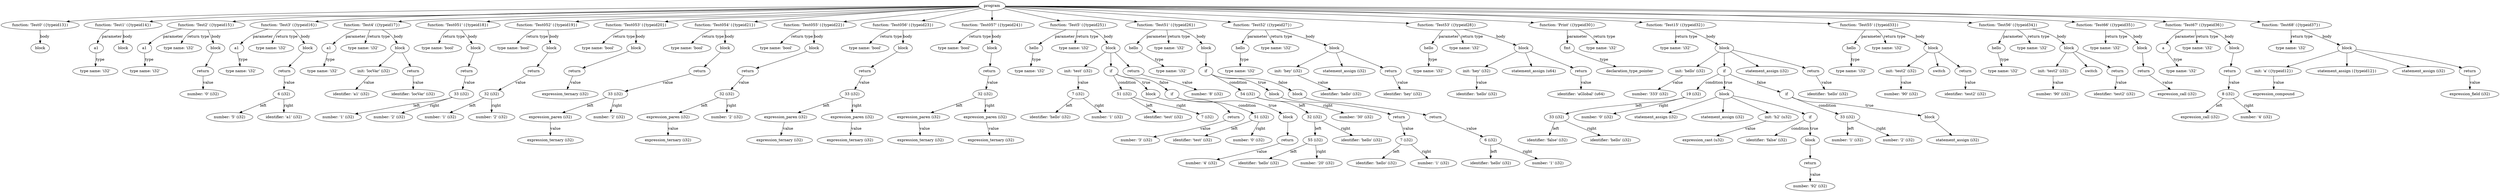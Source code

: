 digraph G {
"0x555555570660" [label="program"]
"0x555555570cb0" [label="function: 'Test0' ({typeid13})"]
"0x555555570d20" [label="block"]
"0x555555570cb0" -> "0x555555570d20" [label="body"]
"0x555555570660" -> "0x555555570cb0";
"0x555555570e70" [label="function: 'Test1' ({typeid14})"]
"0x555555570d90" [label="a1"]
"0x555555570e00" [label="type name: 'i32'"]
"0x555555570d90" -> "0x555555570e00" [label="type"]
"0x555555570e70" -> "0x555555570d90" [label="parameter"]
"0x555555570ee0" [label="block"]
"0x555555570e70" -> "0x555555570ee0" [label="body"]
"0x555555570660" -> "0x555555570e70";
"0x5555555710c0" [label="function: 'Test2' ({typeid15})"]
"0x555555570f70" [label="a1"]
"0x555555570fe0" [label="type name: 'i32'"]
"0x555555570f70" -> "0x555555570fe0" [label="type"]
"0x5555555710c0" -> "0x555555570f70" [label="parameter"]
"0x555555571050" [label="type name: 'i32'"]
"0x555555571130" [label="block"]
"0x5555555711c0" [label="return"]
"0x555555571230" [label="number: '0' (i32)"]
"0x5555555711c0" -> "0x555555571230" [label="value"]
"0x555555571130" -> "0x5555555711c0" [label=""]
"0x5555555710c0" -> "0x555555571050" [label="return type"]
"0x5555555710c0" -> "0x555555571130" [label="body"]
"0x555555570660" -> "0x5555555710c0";
"0x555555571410" [label="function: 'Test3' ({typeid16})"]
"0x5555555712c0" [label="a1"]
"0x555555571330" [label="type name: 'i32'"]
"0x5555555712c0" -> "0x555555571330" [label="type"]
"0x555555571410" -> "0x5555555712c0" [label="parameter"]
"0x5555555713a0" [label="type name: 'i32'"]
"0x555555571480" [label="block"]
"0x555555571510" [label="return"]
"0x5555555715f0" [label="6 (i32)"]
"0x555555571580" [label="number: '5' (i32)"]
"0x555555571660" [label="identifier: 'a1' (i32)"]
"0x5555555715f0" -> "0x555555571580" [label="left"]
"0x5555555715f0" -> "0x555555571660" [label="right"]
"0x555555571510" -> "0x5555555715f0" [label="value"]
"0x555555571480" -> "0x555555571510" [label=""]
"0x555555571410" -> "0x5555555713a0" [label="return type"]
"0x555555571410" -> "0x555555571480" [label="body"]
"0x555555570660" -> "0x555555571410";
"0x5555555718d0" [label="function: 'Test4' ({typeid17})"]
"0x555555571780" [label="a1"]
"0x5555555717f0" [label="type name: 'i32'"]
"0x555555571780" -> "0x5555555717f0" [label="type"]
"0x5555555718d0" -> "0x555555571780" [label="parameter"]
"0x555555571860" [label="type name: 'i32'"]
"0x555555571940" [label="block"]
"0x555555571a40" [label="init: 'locVar' (i32)"]
"0x555555571ab0" [label="identifier: 'a1' (i32)"]
"0x555555571a40" -> "0x555555571ab0" [label="value"]
"0x555555571940" -> "0x555555571a40" [label=""]
"0x555555571b20" [label="return"]
"0x555555571b90" [label="identifier: 'locVar' (i32)"]
"0x555555571b20" -> "0x555555571b90" [label="value"]
"0x555555571940" -> "0x555555571b20" [label=""]
"0x5555555718d0" -> "0x555555571860" [label="return type"]
"0x5555555718d0" -> "0x555555571940" [label="body"]
"0x555555570660" -> "0x5555555718d0";
"0x555555571c70" [label="function: 'Test051' ({typeid18})"]
"0x555555571c00" [label="type name: 'bool'"]
"0x555555571ce0" [label="block"]
"0x555555571d70" [label="return"]
"0x555555571e50" [label="33 (i32)"]
"0x555555571de0" [label="number: '1' (i32)"]
"0x555555571ec0" [label="number: '2' (i32)"]
"0x555555571e50" -> "0x555555571de0" [label="left"]
"0x555555571e50" -> "0x555555571ec0" [label="right"]
"0x555555571d70" -> "0x555555571e50" [label="value"]
"0x555555571ce0" -> "0x555555571d70" [label=""]
"0x555555571c70" -> "0x555555571c00" [label="return type"]
"0x555555571c70" -> "0x555555571ce0" [label="body"]
"0x555555570660" -> "0x555555571c70";
"0x555555571fa0" [label="function: 'Test052' ({typeid19})"]
"0x555555571f30" [label="type name: 'bool'"]
"0x555555572010" [label="block"]
"0x5555555720a0" [label="return"]
"0x555555572180" [label="32 (i32)"]
"0x555555572110" [label="number: '1' (i32)"]
"0x5555555721f0" [label="number: '2' (i32)"]
"0x555555572180" -> "0x555555572110" [label="left"]
"0x555555572180" -> "0x5555555721f0" [label="right"]
"0x5555555720a0" -> "0x555555572180" [label="value"]
"0x555555572010" -> "0x5555555720a0" [label=""]
"0x555555571fa0" -> "0x555555571f30" [label="return type"]
"0x555555571fa0" -> "0x555555572010" [label="body"]
"0x555555570660" -> "0x555555571fa0";
"0x5555555722d0" [label="function: 'Test053' ({typeid20})"]
"0x555555572260" [label="type name: 'bool'"]
"0x55555557e740" [label="block"]
"0x55555557e7b0" [label="return"]
"0x55555557e970" [label="expression_ternary (i32)"]
"0x55555557e7b0" -> "0x55555557e970" [label="value"]
"0x55555557e740" -> "0x55555557e7b0" [label=""]
"0x5555555722d0" -> "0x555555572260" [label="return type"]
"0x5555555722d0" -> "0x55555557e740" [label="body"]
"0x555555570660" -> "0x5555555722d0";
"0x55555557ea50" [label="function: 'Test054' ({typeid21})"]
"0x55555557e9e0" [label="type name: 'bool'"]
"0x55555557eac0" [label="block"]
"0x55555557eb50" [label="return"]
"0x55555557edf0" [label="33 (i32)"]
"0x55555557ebc0" [label="expression_paren (i32)"]
"0x55555557ed80" [label="expression_ternary (i32)"]
"0x55555557ebc0" -> "0x55555557ed80" [label="value"]
"0x55555557ee60" [label="number: '2' (i32)"]
"0x55555557edf0" -> "0x55555557ebc0" [label="left"]
"0x55555557edf0" -> "0x55555557ee60" [label="right"]
"0x55555557eb50" -> "0x55555557edf0" [label="value"]
"0x55555557eac0" -> "0x55555557eb50" [label=""]
"0x55555557ea50" -> "0x55555557e9e0" [label="return type"]
"0x55555557ea50" -> "0x55555557eac0" [label="body"]
"0x555555570660" -> "0x55555557ea50";
"0x55555557ef40" [label="function: 'Test055' ({typeid22})"]
"0x55555557eed0" [label="type name: 'bool'"]
"0x55555557efb0" [label="block"]
"0x55555557f040" [label="return"]
"0x55555557f2e0" [label="32 (i32)"]
"0x55555557f0b0" [label="expression_paren (i32)"]
"0x55555557f270" [label="expression_ternary (i32)"]
"0x55555557f0b0" -> "0x55555557f270" [label="value"]
"0x55555557f350" [label="number: '2' (i32)"]
"0x55555557f2e0" -> "0x55555557f0b0" [label="left"]
"0x55555557f2e0" -> "0x55555557f350" [label="right"]
"0x55555557f040" -> "0x55555557f2e0" [label="value"]
"0x55555557efb0" -> "0x55555557f040" [label=""]
"0x55555557ef40" -> "0x55555557eed0" [label="return type"]
"0x55555557ef40" -> "0x55555557efb0" [label="body"]
"0x555555570660" -> "0x55555557ef40";
"0x55555557f430" [label="function: 'Test056' ({typeid23})"]
"0x55555557f3c0" [label="type name: 'bool'"]
"0x55555557f4a0" [label="block"]
"0x55555557f530" [label="return"]
"0x55555557f7d0" [label="33 (i32)"]
"0x55555557f5a0" [label="expression_paren (i32)"]
"0x55555557f760" [label="expression_ternary (i32)"]
"0x55555557f5a0" -> "0x55555557f760" [label="value"]
"0x55555557f840" [label="expression_paren (i32)"]
"0x55555557fa00" [label="expression_ternary (i32)"]
"0x55555557f840" -> "0x55555557fa00" [label="value"]
"0x55555557f7d0" -> "0x55555557f5a0" [label="left"]
"0x55555557f7d0" -> "0x55555557f840" [label="right"]
"0x55555557f530" -> "0x55555557f7d0" [label="value"]
"0x55555557f4a0" -> "0x55555557f530" [label=""]
"0x55555557f430" -> "0x55555557f3c0" [label="return type"]
"0x55555557f430" -> "0x55555557f4a0" [label="body"]
"0x555555570660" -> "0x55555557f430";
"0x55555557fae0" [label="function: 'Test057' ({typeid24})"]
"0x55555557fa70" [label="type name: 'bool'"]
"0x55555557fb50" [label="block"]
"0x55555557fbe0" [label="return"]
"0x55555557fe80" [label="32 (i32)"]
"0x55555557fc50" [label="expression_paren (i32)"]
"0x55555557fe10" [label="expression_ternary (i32)"]
"0x55555557fc50" -> "0x55555557fe10" [label="value"]
"0x55555557fef0" [label="expression_paren (i32)"]
"0x5555555800b0" [label="expression_ternary (i32)"]
"0x55555557fef0" -> "0x5555555800b0" [label="value"]
"0x55555557fe80" -> "0x55555557fc50" [label="left"]
"0x55555557fe80" -> "0x55555557fef0" [label="right"]
"0x55555557fbe0" -> "0x55555557fe80" [label="value"]
"0x55555557fb50" -> "0x55555557fbe0" [label=""]
"0x55555557fae0" -> "0x55555557fa70" [label="return type"]
"0x55555557fae0" -> "0x55555557fb50" [label="body"]
"0x555555570660" -> "0x55555557fae0";
"0x5555555803a0" [label="function: 'Test5' ({typeid25})"]
"0x555555580250" [label="hello"]
"0x5555555802c0" [label="type name: 'i32'"]
"0x555555580250" -> "0x5555555802c0" [label="type"]
"0x5555555803a0" -> "0x555555580250" [label="parameter"]
"0x555555580330" [label="type name: 'i32'"]
"0x555555580410" [label="block"]
"0x555555580510" [label="init: 'test' (i32)"]
"0x5555555805f0" [label="7 (i32)"]
"0x555555580580" [label="identifier: 'hello' (i32)"]
"0x555555580660" [label="number: '1' (i32)"]
"0x5555555805f0" -> "0x555555580580" [label="left"]
"0x5555555805f0" -> "0x555555580660" [label="right"]
"0x555555580510" -> "0x5555555805f0" [label="value"]
"0x555555580410" -> "0x555555580510" [label=""]
"0x555555580d30" [label="if"]
"0x555555580740" [label="51 (i32)"]
"0x5555555806d0" [label="identifier: 'test' (i32)"]
"0x5555555807b0" [label="7 (i32)"]
"0x555555580740" -> "0x5555555806d0" [label="left"]
"0x555555580740" -> "0x5555555807b0" [label="right"]
"0x555555580890" [label="block"]
"0x555555580920" [label="return"]
"0x555555580990" [label="number: '3' (i32)"]
"0x555555580920" -> "0x555555580990" [label="value"]
"0x555555580890" -> "0x555555580920" [label=""]
"0x555555580cc0" [label="if"]
"0x555555580a70" [label="51 (i32)"]
"0x555555580a00" [label="identifier: 'test' (i32)"]
"0x555555580ae0" [label="number: '0' (i32)"]
"0x555555580a70" -> "0x555555580a00" [label="left"]
"0x555555580a70" -> "0x555555580ae0" [label="right"]
"0x555555580b50" [label="block"]
"0x555555580be0" [label="return"]
"0x555555580c50" [label="number: '4' (i32)"]
"0x555555580be0" -> "0x555555580c50" [label="value"]
"0x555555580b50" -> "0x555555580be0" [label=""]
"0x555555580cc0" -> "0x555555580a70" [label="condition"]
"0x555555580cc0" -> "0x555555580b50" [label="true"]
"0x555555580d30" -> "0x555555580740" [label="condition"]
"0x555555580d30" -> "0x555555580890" [label="true"]
"0x555555580d30" -> "0x555555580cc0" [label="false"]
"0x555555580410" -> "0x555555580d30" [label=""]
"0x555555580dd0" [label="return"]
"0x555555580e40" [label="number: '8' (i32)"]
"0x555555580dd0" -> "0x555555580e40" [label="value"]
"0x555555580410" -> "0x555555580dd0" [label=""]
"0x5555555803a0" -> "0x555555580330" [label="return type"]
"0x5555555803a0" -> "0x555555580410" [label="body"]
"0x555555570660" -> "0x5555555803a0";
"0x555555581000" [label="function: 'Test51' ({typeid26})"]
"0x555555580eb0" [label="hello"]
"0x555555580f20" [label="type name: 'i32'"]
"0x555555580eb0" -> "0x555555580f20" [label="type"]
"0x555555581000" -> "0x555555580eb0" [label="parameter"]
"0x555555580f90" [label="type name: 'i32'"]
"0x555555581070" [label="block"]
"0x5555555818b0" [label="if"]
"0x555555581330" [label="54 (i32)"]
"0x555555581250" [label="32 (i32)"]
"0x555555581170" [label="55 (i32)"]
"0x555555581100" [label="identifier: 'hello' (i32)"]
"0x5555555811e0" [label="number: '20' (i32)"]
"0x555555581170" -> "0x555555581100" [label="left"]
"0x555555581170" -> "0x5555555811e0" [label="right"]
"0x5555555812c0" [label="identifier: 'hello' (i32)"]
"0x555555581250" -> "0x555555581170" [label="left"]
"0x555555581250" -> "0x5555555812c0" [label="right"]
"0x5555555813a0" [label="number: '30' (i32)"]
"0x555555581330" -> "0x555555581250" [label="left"]
"0x555555581330" -> "0x5555555813a0" [label="right"]
"0x555555581410" [label="block"]
"0x5555555814a0" [label="return"]
"0x555555581580" [label="7 (i32)"]
"0x555555581510" [label="identifier: 'hello' (i32)"]
"0x5555555815f0" [label="number: '1' (i32)"]
"0x555555581580" -> "0x555555581510" [label="left"]
"0x555555581580" -> "0x5555555815f0" [label="right"]
"0x5555555814a0" -> "0x555555581580" [label="value"]
"0x555555581410" -> "0x5555555814a0" [label=""]
"0x555555581660" [label="block"]
"0x5555555816f0" [label="return"]
"0x5555555817d0" [label="6 (i32)"]
"0x555555581760" [label="identifier: 'hello' (i32)"]
"0x555555581840" [label="number: '1' (i32)"]
"0x5555555817d0" -> "0x555555581760" [label="left"]
"0x5555555817d0" -> "0x555555581840" [label="right"]
"0x5555555816f0" -> "0x5555555817d0" [label="value"]
"0x555555581660" -> "0x5555555816f0" [label=""]
"0x5555555818b0" -> "0x555555581330" [label="condition"]
"0x5555555818b0" -> "0x555555581410" [label="true"]
"0x5555555818b0" -> "0x555555581660" [label="false"]
"0x555555581070" -> "0x5555555818b0" [label=""]
"0x555555581000" -> "0x555555580f90" [label="return type"]
"0x555555581000" -> "0x555555581070" [label="body"]
"0x555555570660" -> "0x555555581000";
"0x555555581a90" [label="function: 'Test52' ({typeid27})"]
"0x555555581940" [label="hello"]
"0x5555555819b0" [label="type name: 'i32'"]
"0x555555581940" -> "0x5555555819b0" [label="type"]
"0x555555581a90" -> "0x555555581940" [label="parameter"]
"0x555555581a20" [label="type name: 'i32'"]
"0x555555581b00" [label="block"]
"0x555555581c00" [label="init: 'hey' (i32)"]
"0x555555581c70" [label="identifier: 'hello' (i32)"]
"0x555555581c00" -> "0x555555581c70" [label="value"]
"0x555555581b00" -> "0x555555581c00" [label=""]
"0x555555581d50" [label="statement_assign (i32)"]
"0x555555581b00" -> "0x555555581d50" [label=""]
"0x555555581e60" [label="return"]
"0x555555581ed0" [label="identifier: 'hey' (i32)"]
"0x555555581e60" -> "0x555555581ed0" [label="value"]
"0x555555581b00" -> "0x555555581e60" [label=""]
"0x555555581a90" -> "0x555555581a20" [label="return type"]
"0x555555581a90" -> "0x555555581b00" [label="body"]
"0x555555570660" -> "0x555555581a90";
"0x555555582090" [label="function: 'Test53' ({typeid28})"]
"0x555555581f40" [label="hello"]
"0x555555581fb0" [label="type name: 'i32'"]
"0x555555581f40" -> "0x555555581fb0" [label="type"]
"0x555555582090" -> "0x555555581f40" [label="parameter"]
"0x555555582020" [label="type name: 'i32'"]
"0x555555582100" [label="block"]
"0x555555582200" [label="init: 'hey' (i32)"]
"0x555555582270" [label="identifier: 'hello' (i32)"]
"0x555555582200" -> "0x555555582270" [label="value"]
"0x555555582100" -> "0x555555582200" [label=""]
"0x555555582350" [label="statement_assign (u64)"]
"0x555555582100" -> "0x555555582350" [label=""]
"0x555555582540" [label="return"]
"0x5555555825b0" [label="identifier: 'aGlobal' (u64)"]
"0x555555582540" -> "0x5555555825b0" [label="value"]
"0x555555582100" -> "0x555555582540" [label=""]
"0x555555582090" -> "0x555555582020" [label="return type"]
"0x555555582090" -> "0x555555582100" [label="body"]
"0x555555570660" -> "0x555555582090";
"0x5555555827e0" [label="function: 'Print' ({typeid30})"]
"0x555555582620" [label="fmt"]
"0x555555582700" [label="declaration_type_pointer"]
"0x555555582620" -> "0x555555582700" [label="type"]
"0x5555555827e0" -> "0x555555582620" [label="parameter"]
"0x555555582770" [label="type name: 'i32'"]
"0x5555555827e0" -> "0x555555582770" [label="return type"]
"0x555555570660" -> "0x5555555827e0";
"0x5555555828c0" [label="function: 'Test15' ({typeid32})"]
"0x555555582850" [label="type name: 'i32'"]
"0x555555582930" [label="block"]
"0x555555582a30" [label="init: 'hello' (i32)"]
"0x555555582aa0" [label="number: '333' (i32)"]
"0x555555582a30" -> "0x555555582aa0" [label="value"]
"0x555555582930" -> "0x555555582a30" [label=""]
"0x5555555838f0" [label="if"]
"0x555555582c60" [label="19 (i32)"]
"0x555555582b80" [label="33 (i32)"]
"0x555555582b10" [label="identifier: 'false' (i32)"]
"0x555555582bf0" [label="identifier: 'hello' (i32)"]
"0x555555582b80" -> "0x555555582b10" [label="left"]
"0x555555582b80" -> "0x555555582bf0" [label="right"]
"0x555555582cd0" [label="number: '0' (i32)"]
"0x555555582c60" -> "0x555555582b80" [label="left"]
"0x555555582c60" -> "0x555555582cd0" [label="right"]
"0x555555582d40" [label="block"]
"0x555555582e40" [label="statement_assign (i32)"]
"0x555555582d40" -> "0x555555582e40" [label=""]
"0x555555582f90" [label="statement_assign (i32)"]
"0x555555582d40" -> "0x555555582f90" [label=""]
"0x555555583110" [label="init: 'h2' (u32)"]
"0x5555555831f0" [label="expression_cast (u32)"]
"0x555555583110" -> "0x5555555831f0" [label="value"]
"0x555555582d40" -> "0x555555583110" [label=""]
"0x5555555834e0" [label="if"]
"0x555555583320" [label="identifier: 'false' (i32)"]
"0x555555583390" [label="block"]
"0x555555583400" [label="return"]
"0x555555583470" [label="number: '92' (i32)"]
"0x555555583400" -> "0x555555583470" [label="value"]
"0x555555583390" -> "0x555555583400" [label=""]
"0x5555555834e0" -> "0x555555583320" [label="condition"]
"0x5555555834e0" -> "0x555555583390" [label="true"]
"0x555555582d40" -> "0x5555555834e0" [label=""]
"0x555555583880" [label="if"]
"0x5555555835c0" [label="33 (i32)"]
"0x555555583550" [label="number: '1' (i32)"]
"0x555555583630" [label="number: '2' (i32)"]
"0x5555555835c0" -> "0x555555583550" [label="left"]
"0x5555555835c0" -> "0x555555583630" [label="right"]
"0x5555555836a0" [label="block"]
"0x5555555837a0" [label="statement_assign (i32)"]
"0x5555555836a0" -> "0x5555555837a0" [label=""]
"0x555555583880" -> "0x5555555835c0" [label="condition"]
"0x555555583880" -> "0x5555555836a0" [label="true"]
"0x5555555838f0" -> "0x555555582c60" [label="condition"]
"0x5555555838f0" -> "0x555555582d40" [label="true"]
"0x5555555838f0" -> "0x555555583880" [label="false"]
"0x555555582930" -> "0x5555555838f0" [label=""]
"0x555555583a00" [label="statement_assign (i32)"]
"0x555555582930" -> "0x555555583a00" [label=""]
"0x555555583b30" [label="return"]
"0x555555583ba0" [label="identifier: 'hello' (i32)"]
"0x555555583b30" -> "0x555555583ba0" [label="value"]
"0x555555582930" -> "0x555555583b30" [label=""]
"0x5555555828c0" -> "0x555555582850" [label="return type"]
"0x5555555828c0" -> "0x555555582930" [label="body"]
"0x555555570660" -> "0x5555555828c0";
"0x555555583d60" [label="function: 'Test55' ({typeid33})"]
"0x555555583c10" [label="hello"]
"0x555555583c80" [label="type name: 'i32'"]
"0x555555583c10" -> "0x555555583c80" [label="type"]
"0x555555583d60" -> "0x555555583c10" [label="parameter"]
"0x555555583cf0" [label="type name: 'i32'"]
"0x555555583dd0" [label="block"]
"0x555555583ed0" [label="init: 'test2' (i32)"]
"0x555555583f40" [label="number: '90' (i32)"]
"0x555555583ed0" -> "0x555555583f40" [label="value"]
"0x555555583dd0" -> "0x555555583ed0" [label=""]
"0x555555584390" [label="switch"]
"0x555555583dd0" -> "0x555555584390" [label=""]
"0x555555584430" [label="return"]
"0x5555555844a0" [label="identifier: 'test2' (i32)"]
"0x555555584430" -> "0x5555555844a0" [label="value"]
"0x555555583dd0" -> "0x555555584430" [label=""]
"0x555555583d60" -> "0x555555583cf0" [label="return type"]
"0x555555583d60" -> "0x555555583dd0" [label="body"]
"0x555555570660" -> "0x555555583d60";
"0x555555584660" [label="function: 'Test56' ({typeid34})"]
"0x555555584510" [label="hello"]
"0x555555584580" [label="type name: 'i32'"]
"0x555555584510" -> "0x555555584580" [label="type"]
"0x555555584660" -> "0x555555584510" [label="parameter"]
"0x5555555845f0" [label="type name: 'i32'"]
"0x5555555846d0" [label="block"]
"0x5555555847d0" [label="init: 'test2' (i32)"]
"0x555555584840" [label="number: '90' (i32)"]
"0x5555555847d0" -> "0x555555584840" [label="value"]
"0x5555555846d0" -> "0x5555555847d0" [label=""]
"0x555555584ee0" [label="switch"]
"0x5555555846d0" -> "0x555555584ee0" [label=""]
"0x555555584f80" [label="return"]
"0x555555584ff0" [label="identifier: 'test2' (i32)"]
"0x555555584f80" -> "0x555555584ff0" [label="value"]
"0x5555555846d0" -> "0x555555584f80" [label=""]
"0x555555584660" -> "0x5555555845f0" [label="return type"]
"0x555555584660" -> "0x5555555846d0" [label="body"]
"0x555555570660" -> "0x555555584660";
"0x5555555850d0" [label="function: 'Test66' ({typeid35})"]
"0x555555585060" [label="type name: 'i32'"]
"0x555555585140" [label="block"]
"0x5555555851b0" [label="return"]
"0x555555585320" [label="expression_call (i32)"]
"0x5555555851b0" -> "0x555555585320" [label="value"]
"0x555555585140" -> "0x5555555851b0" [label=""]
"0x5555555850d0" -> "0x555555585060" [label="return type"]
"0x5555555850d0" -> "0x555555585140" [label="body"]
"0x555555570660" -> "0x5555555850d0";
"0x555555585500" [label="function: 'Test67' ({typeid36})"]
"0x5555555853b0" [label="a"]
"0x555555585420" [label="type name: 'i32'"]
"0x5555555853b0" -> "0x555555585420" [label="type"]
"0x555555585500" -> "0x5555555853b0" [label="parameter"]
"0x555555585490" [label="type name: 'i32'"]
"0x555555585570" [label="block"]
"0x555555585600" [label="return"]
"0x5555555858c0" [label="8 (i32)"]
"0x555555585850" [label="expression_call (i32)"]
"0x555555585930" [label="number: '4' (i32)"]
"0x5555555858c0" -> "0x555555585850" [label="left"]
"0x5555555858c0" -> "0x555555585930" [label="right"]
"0x555555585600" -> "0x5555555858c0" [label="value"]
"0x555555585570" -> "0x555555585600" [label=""]
"0x555555585500" -> "0x555555585490" [label="return type"]
"0x555555585500" -> "0x555555585570" [label="body"]
"0x555555570660" -> "0x555555585500";
"0x555555586190" [label="function: 'Test68' ({typeid37})"]
"0x555555586120" [label="type name: 'i32'"]
"0x555555586200" [label="block"]
"0x555555586300" [label="init: 'a' ({typeid12})"]
"0x5555555863e0" [label="expression_compound"]
"0x555555586300" -> "0x5555555863e0" [label="value"]
"0x555555586200" -> "0x555555586300" [label=""]
"0x555555586530" [label="statement_assign ({typeid12})"]
"0x555555586200" -> "0x555555586530" [label=""]
"0x555555586800" [label="statement_assign (i32)"]
"0x555555586200" -> "0x555555586800" [label=""]
"0x555555586930" [label="return"]
"0x555555586a10" [label="expression_field (i32)"]
"0x555555586930" -> "0x555555586a10" [label="value"]
"0x555555586200" -> "0x555555586930" [label=""]
"0x555555586190" -> "0x555555586120" [label="return type"]
"0x555555586190" -> "0x555555586200" [label="body"]
"0x555555570660" -> "0x555555586190";
}
